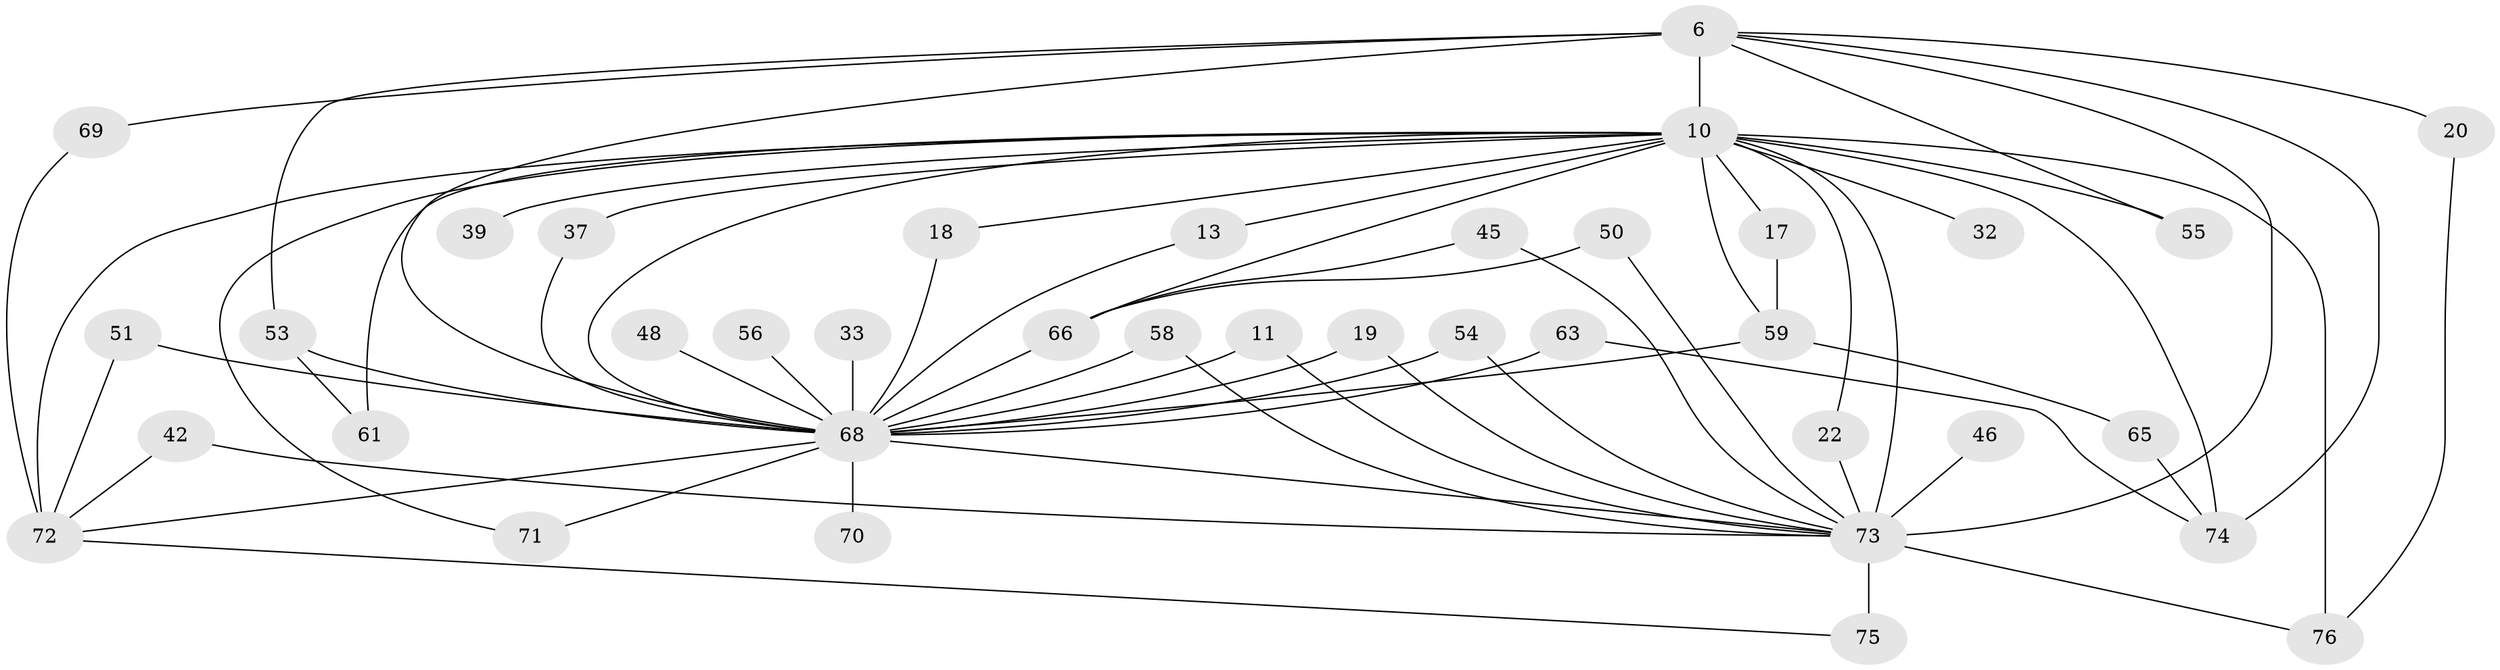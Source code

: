 // original degree distribution, {21: 0.013157894736842105, 25: 0.013157894736842105, 26: 0.013157894736842105, 11: 0.013157894736842105, 15: 0.02631578947368421, 13: 0.013157894736842105, 17: 0.013157894736842105, 18: 0.013157894736842105, 14: 0.013157894736842105, 2: 0.5131578947368421, 3: 0.21052631578947367, 4: 0.07894736842105263, 6: 0.02631578947368421, 5: 0.02631578947368421, 7: 0.013157894736842105}
// Generated by graph-tools (version 1.1) at 2025/46/03/09/25 04:46:25]
// undirected, 38 vertices, 67 edges
graph export_dot {
graph [start="1"]
  node [color=gray90,style=filled];
  6 [super="+4"];
  10 [super="+7+8"];
  11;
  13;
  17;
  18;
  19;
  20;
  22;
  32;
  33;
  37;
  39;
  42 [super="+35"];
  45;
  46;
  48;
  50;
  51;
  53 [super="+44+16"];
  54;
  55;
  56;
  58;
  59 [super="+49+41"];
  61;
  63;
  65 [super="+52"];
  66 [super="+25+30+43"];
  68 [super="+67+3"];
  69;
  70;
  71 [super="+24"];
  72 [super="+64+47"];
  73 [super="+57+40+62+38"];
  74 [super="+21"];
  75 [super="+60"];
  76 [super="+26"];
  6 -- 10 [weight=8];
  6 -- 20;
  6 -- 69;
  6 -- 73 [weight=5];
  6 -- 55;
  6 -- 74;
  6 -- 68 [weight=4];
  6 -- 53;
  10 -- 17 [weight=2];
  10 -- 32 [weight=2];
  10 -- 61;
  10 -- 13;
  10 -- 76 [weight=3];
  10 -- 66 [weight=2];
  10 -- 73 [weight=11];
  10 -- 72 [weight=5];
  10 -- 74 [weight=2];
  10 -- 18;
  10 -- 22;
  10 -- 37;
  10 -- 39 [weight=2];
  10 -- 55;
  10 -- 59 [weight=3];
  10 -- 68 [weight=9];
  10 -- 71;
  11 -- 73;
  11 -- 68;
  13 -- 68;
  17 -- 59;
  18 -- 68;
  19 -- 73;
  19 -- 68;
  20 -- 76;
  22 -- 73;
  33 -- 68 [weight=2];
  37 -- 68;
  42 -- 73;
  42 -- 72 [weight=2];
  45 -- 66;
  45 -- 73;
  46 -- 73 [weight=2];
  48 -- 68;
  50 -- 66;
  50 -- 73;
  51 -- 72;
  51 -- 68;
  53 -- 68 [weight=3];
  53 -- 61;
  54 -- 73;
  54 -- 68;
  56 -- 68 [weight=2];
  58 -- 73;
  58 -- 68;
  59 -- 65 [weight=2];
  59 -- 68;
  63 -- 74;
  63 -- 68;
  65 -- 74;
  66 -- 68 [weight=4];
  68 -- 73 [weight=10];
  68 -- 70 [weight=2];
  68 -- 71;
  68 -- 72;
  69 -- 72;
  72 -- 75;
  73 -- 75 [weight=2];
  73 -- 76;
}
